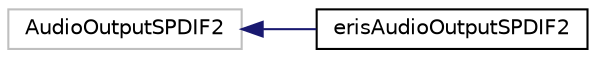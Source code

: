 digraph "Graphical Class Hierarchy"
{
 // LATEX_PDF_SIZE
  edge [fontname="Helvetica",fontsize="10",labelfontname="Helvetica",labelfontsize="10"];
  node [fontname="Helvetica",fontsize="10",shape=record];
  rankdir="LR";
  Node201 [label="AudioOutputSPDIF2",height=0.2,width=0.4,color="grey75", fillcolor="white", style="filled",tooltip=" "];
  Node201 -> Node0 [dir="back",color="midnightblue",fontsize="10",style="solid",fontname="Helvetica"];
  Node0 [label="erisAudioOutputSPDIF2",height=0.2,width=0.4,color="black", fillcolor="white", style="filled",URL="$classeris_audio_output_s_p_d_i_f2.html",tooltip=" "];
}
